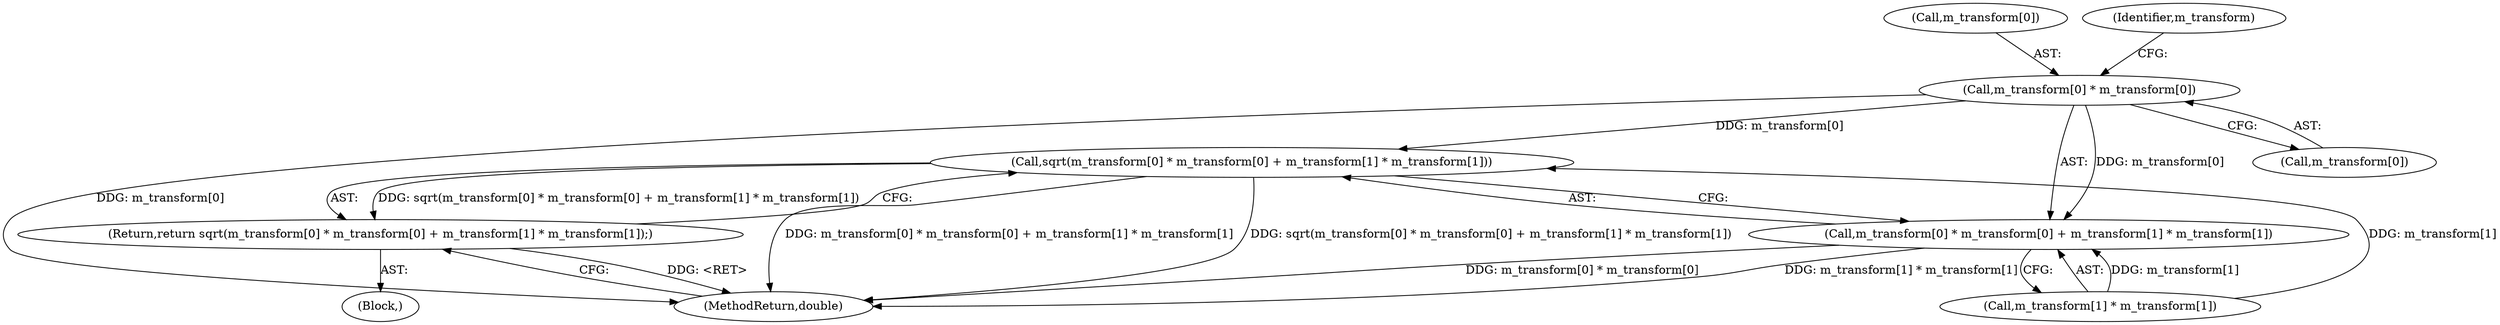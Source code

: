 digraph "1_Chrome_44f1431b20c16d8f8da0ce8ff7bbf2adddcdd785_4@array" {
"1000105" [label="(Call,m_transform[0] * m_transform[0])"];
"1000103" [label="(Call,sqrt(m_transform[0] * m_transform[0] + m_transform[1] * m_transform[1]))"];
"1000102" [label="(Return,return sqrt(m_transform[0] * m_transform[0] + m_transform[1] * m_transform[1]);)"];
"1000104" [label="(Call,m_transform[0] * m_transform[0] + m_transform[1] * m_transform[1])"];
"1000104" [label="(Call,m_transform[0] * m_transform[0] + m_transform[1] * m_transform[1])"];
"1000109" [label="(Call,m_transform[0])"];
"1000102" [label="(Return,return sqrt(m_transform[0] * m_transform[0] + m_transform[1] * m_transform[1]);)"];
"1000106" [label="(Call,m_transform[0])"];
"1000105" [label="(Call,m_transform[0] * m_transform[0])"];
"1000112" [label="(Call,m_transform[1] * m_transform[1])"];
"1000119" [label="(MethodReturn,double)"];
"1000101" [label="(Block,)"];
"1000103" [label="(Call,sqrt(m_transform[0] * m_transform[0] + m_transform[1] * m_transform[1]))"];
"1000114" [label="(Identifier,m_transform)"];
"1000105" -> "1000104"  [label="AST: "];
"1000105" -> "1000109"  [label="CFG: "];
"1000106" -> "1000105"  [label="AST: "];
"1000109" -> "1000105"  [label="AST: "];
"1000114" -> "1000105"  [label="CFG: "];
"1000105" -> "1000119"  [label="DDG: m_transform[0]"];
"1000105" -> "1000103"  [label="DDG: m_transform[0]"];
"1000105" -> "1000104"  [label="DDG: m_transform[0]"];
"1000103" -> "1000102"  [label="AST: "];
"1000103" -> "1000104"  [label="CFG: "];
"1000104" -> "1000103"  [label="AST: "];
"1000102" -> "1000103"  [label="CFG: "];
"1000103" -> "1000119"  [label="DDG: m_transform[0] * m_transform[0] + m_transform[1] * m_transform[1]"];
"1000103" -> "1000119"  [label="DDG: sqrt(m_transform[0] * m_transform[0] + m_transform[1] * m_transform[1])"];
"1000103" -> "1000102"  [label="DDG: sqrt(m_transform[0] * m_transform[0] + m_transform[1] * m_transform[1])"];
"1000112" -> "1000103"  [label="DDG: m_transform[1]"];
"1000102" -> "1000101"  [label="AST: "];
"1000119" -> "1000102"  [label="CFG: "];
"1000102" -> "1000119"  [label="DDG: <RET>"];
"1000104" -> "1000112"  [label="CFG: "];
"1000112" -> "1000104"  [label="AST: "];
"1000104" -> "1000119"  [label="DDG: m_transform[0] * m_transform[0]"];
"1000104" -> "1000119"  [label="DDG: m_transform[1] * m_transform[1]"];
"1000112" -> "1000104"  [label="DDG: m_transform[1]"];
}
